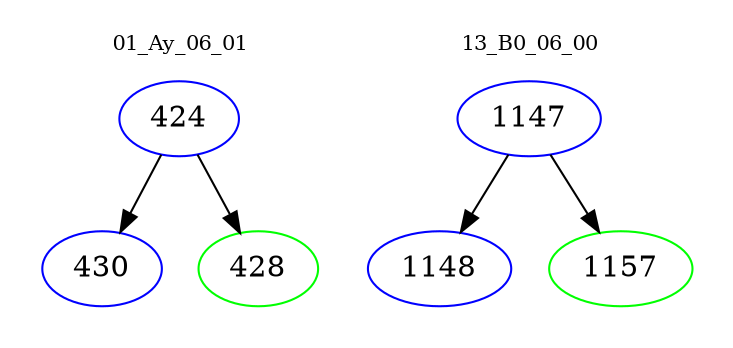 digraph{
subgraph cluster_0 {
color = white
label = "01_Ay_06_01";
fontsize=10;
T0_424 [label="424", color="blue"]
T0_424 -> T0_430 [color="black"]
T0_430 [label="430", color="blue"]
T0_424 -> T0_428 [color="black"]
T0_428 [label="428", color="green"]
}
subgraph cluster_1 {
color = white
label = "13_B0_06_00";
fontsize=10;
T1_1147 [label="1147", color="blue"]
T1_1147 -> T1_1148 [color="black"]
T1_1148 [label="1148", color="blue"]
T1_1147 -> T1_1157 [color="black"]
T1_1157 [label="1157", color="green"]
}
}
